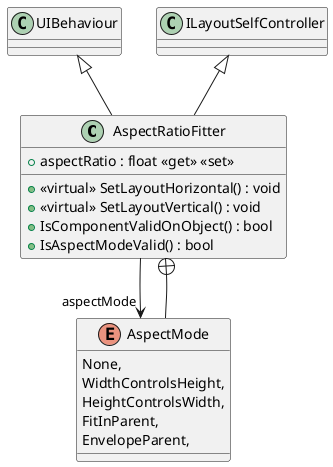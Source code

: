 @startuml
class AspectRatioFitter {
    + aspectRatio : float <<get>> <<set>>
    + <<virtual>> SetLayoutHorizontal() : void
    + <<virtual>> SetLayoutVertical() : void
    + IsComponentValidOnObject() : bool
    + IsAspectModeValid() : bool
}
enum AspectMode {
    None,
    WidthControlsHeight,
    HeightControlsWidth,
    FitInParent,
    EnvelopeParent,
}
UIBehaviour <|-- AspectRatioFitter
ILayoutSelfController <|-- AspectRatioFitter
AspectRatioFitter --> "aspectMode" AspectMode
AspectRatioFitter +-- AspectMode
@enduml
